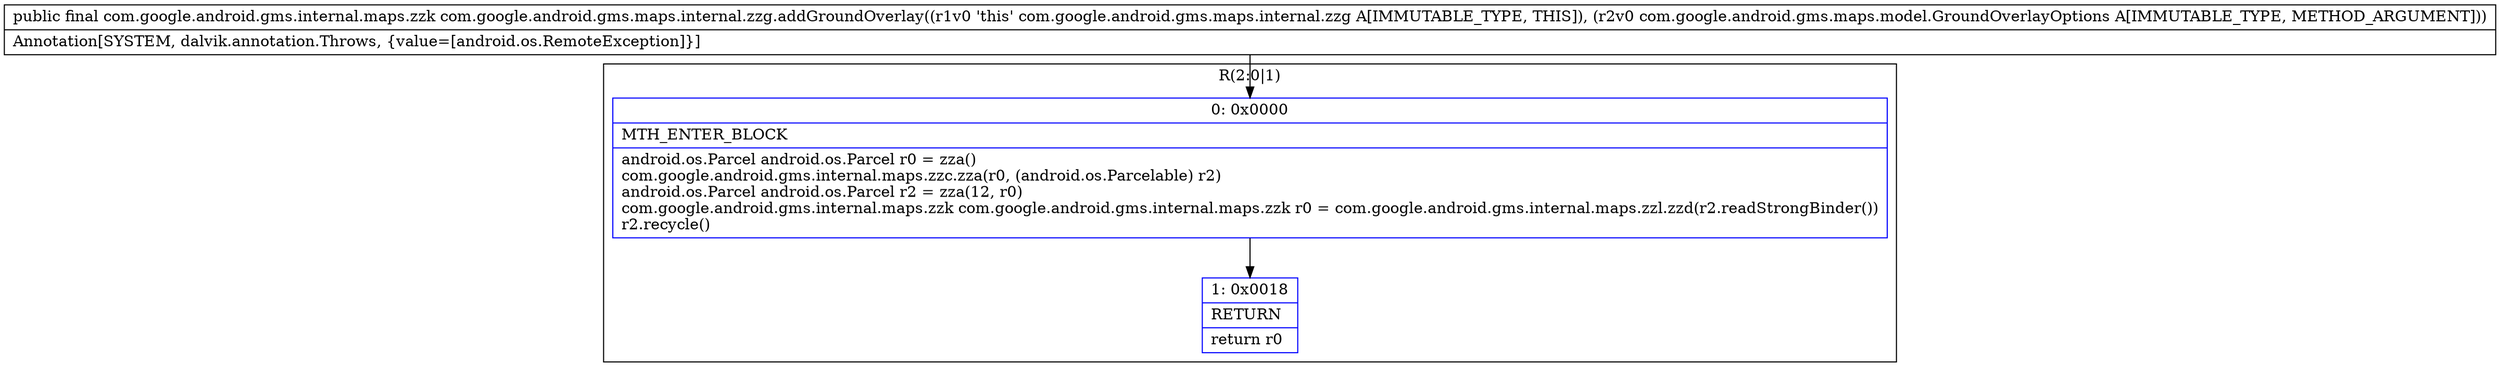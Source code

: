digraph "CFG forcom.google.android.gms.maps.internal.zzg.addGroundOverlay(Lcom\/google\/android\/gms\/maps\/model\/GroundOverlayOptions;)Lcom\/google\/android\/gms\/internal\/maps\/zzk;" {
subgraph cluster_Region_1721154670 {
label = "R(2:0|1)";
node [shape=record,color=blue];
Node_0 [shape=record,label="{0\:\ 0x0000|MTH_ENTER_BLOCK\l|android.os.Parcel android.os.Parcel r0 = zza()\lcom.google.android.gms.internal.maps.zzc.zza(r0, (android.os.Parcelable) r2)\landroid.os.Parcel android.os.Parcel r2 = zza(12, r0)\lcom.google.android.gms.internal.maps.zzk com.google.android.gms.internal.maps.zzk r0 = com.google.android.gms.internal.maps.zzl.zzd(r2.readStrongBinder())\lr2.recycle()\l}"];
Node_1 [shape=record,label="{1\:\ 0x0018|RETURN\l|return r0\l}"];
}
MethodNode[shape=record,label="{public final com.google.android.gms.internal.maps.zzk com.google.android.gms.maps.internal.zzg.addGroundOverlay((r1v0 'this' com.google.android.gms.maps.internal.zzg A[IMMUTABLE_TYPE, THIS]), (r2v0 com.google.android.gms.maps.model.GroundOverlayOptions A[IMMUTABLE_TYPE, METHOD_ARGUMENT]))  | Annotation[SYSTEM, dalvik.annotation.Throws, \{value=[android.os.RemoteException]\}]\l}"];
MethodNode -> Node_0;
Node_0 -> Node_1;
}

